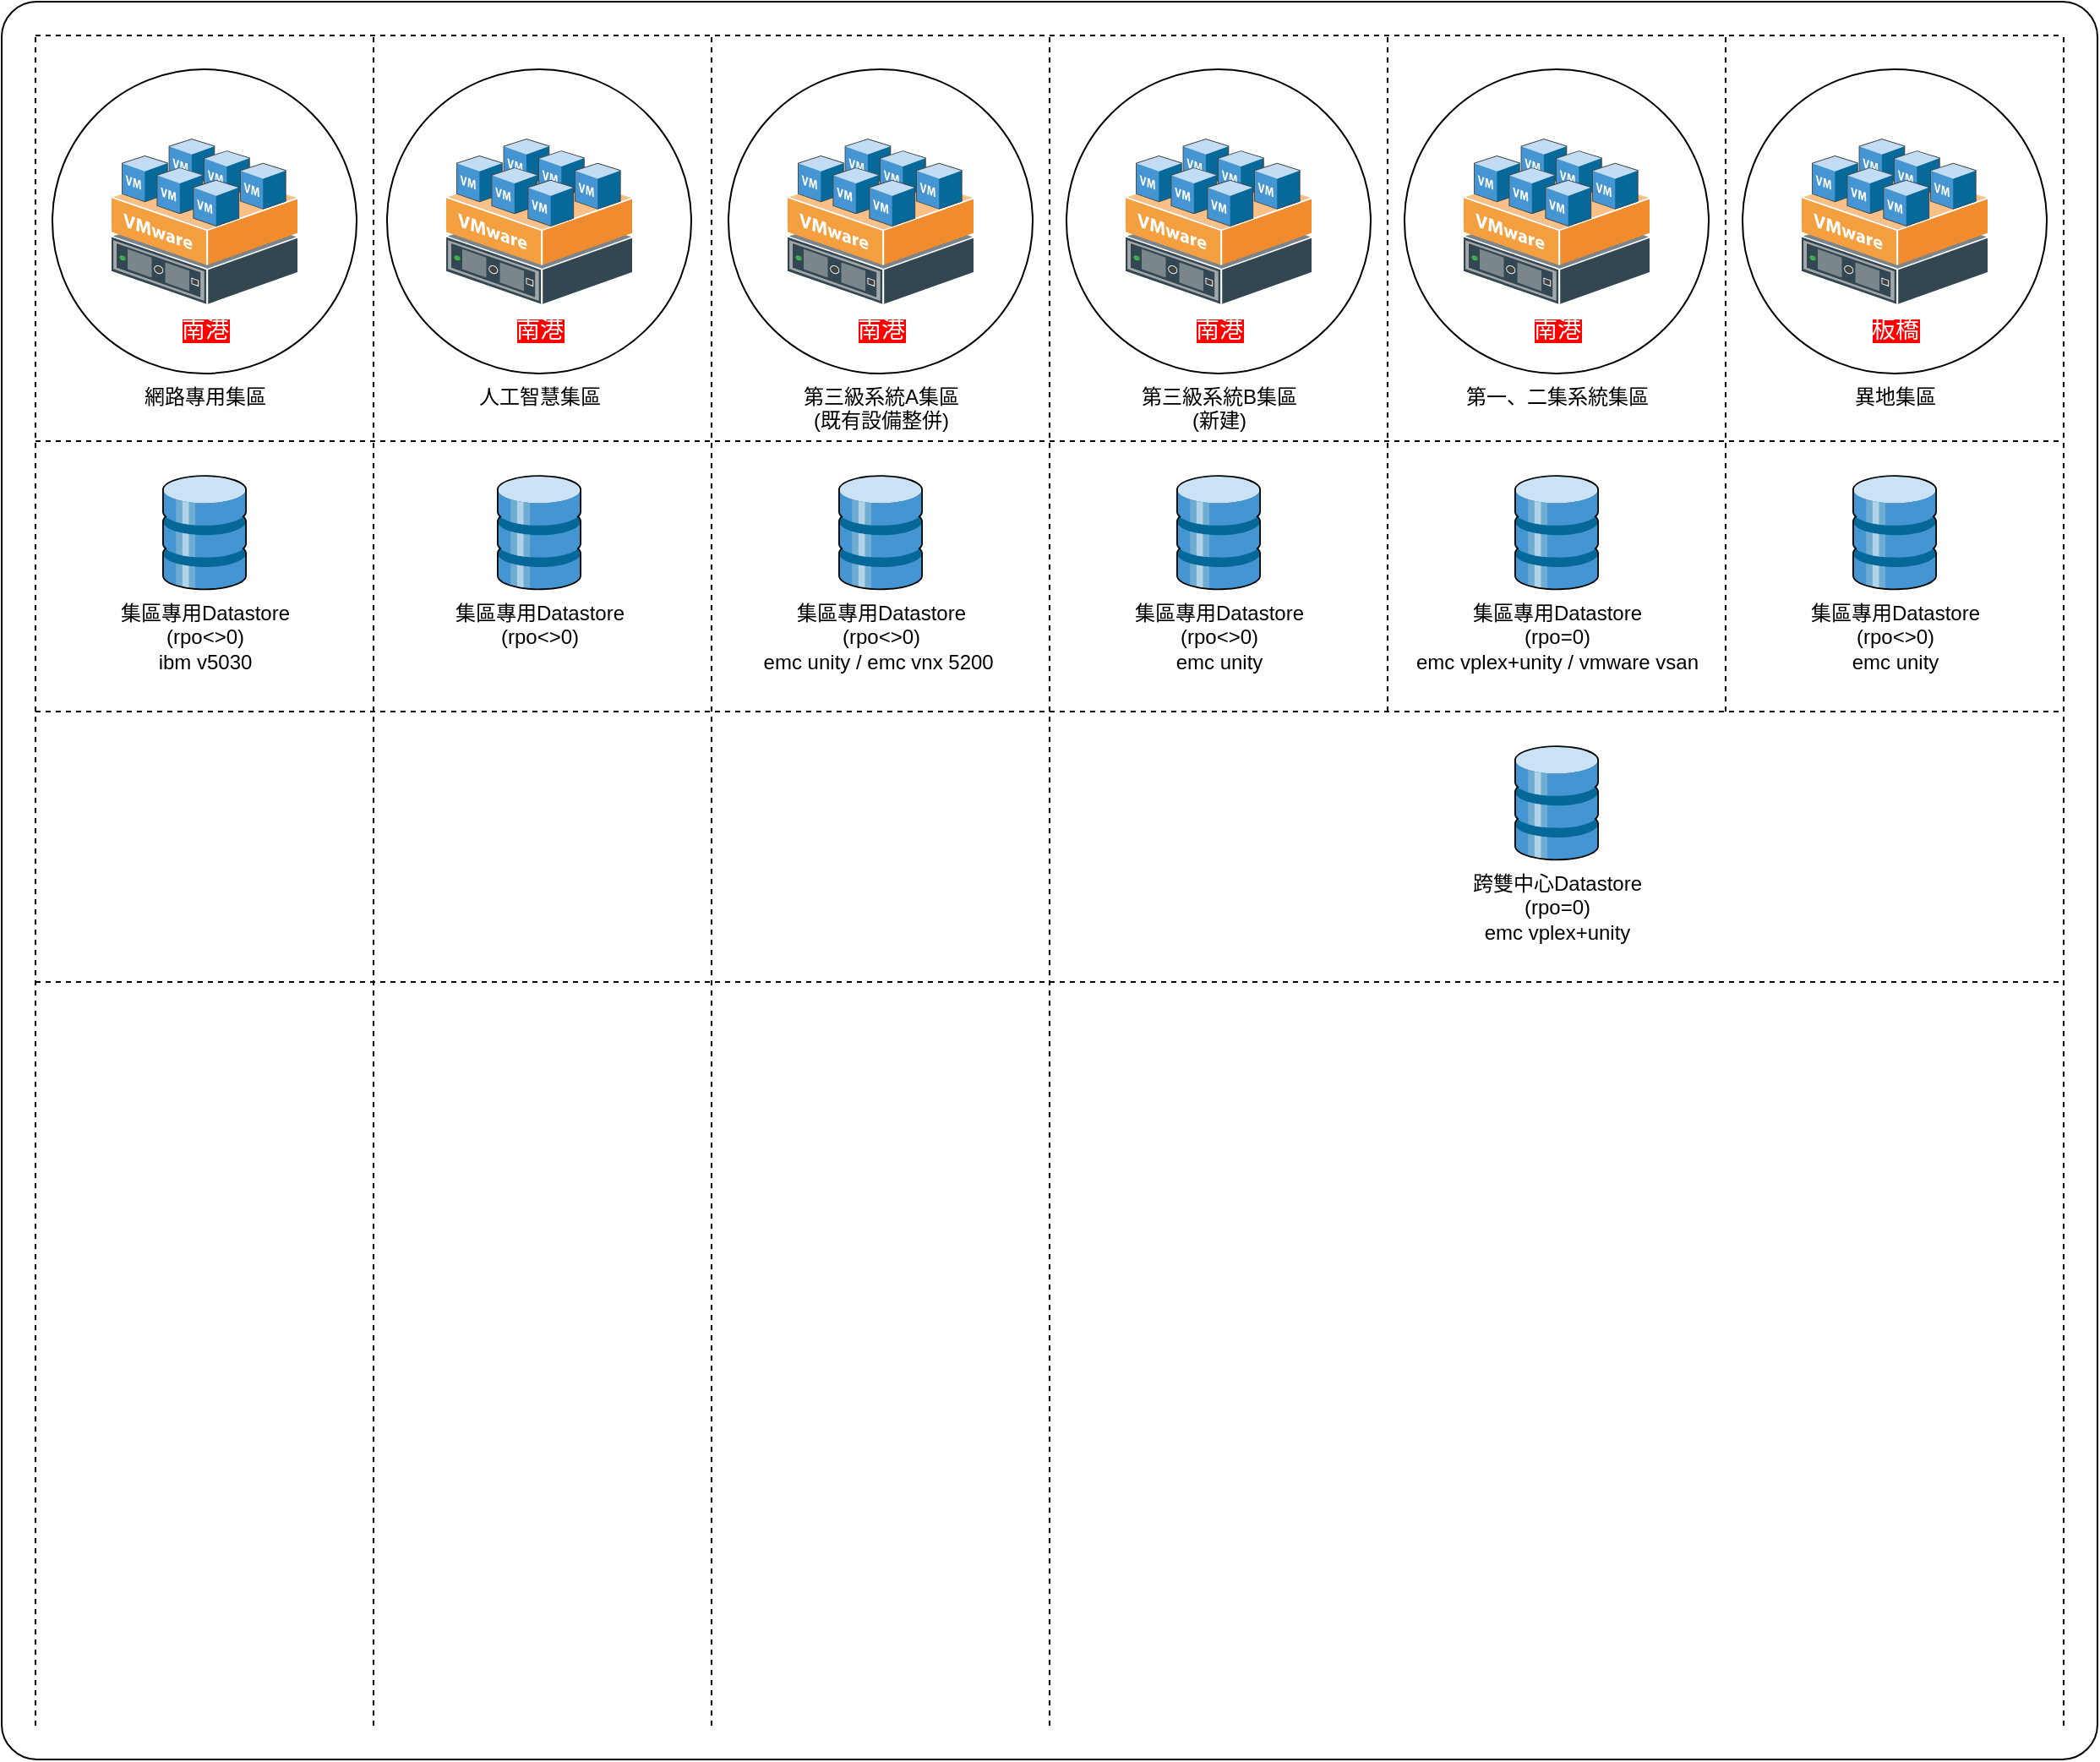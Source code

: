 <mxfile version="14.6.10" type="github" pages="2">
  <diagram id="eCjGNm2GLjPbMo6F0T3D" name="第 1 页">
    <mxGraphModel dx="2697" dy="1002" grid="1" gridSize="10" guides="1" tooltips="1" connect="1" arrows="1" fold="1" page="1" pageScale="1" pageWidth="1654" pageHeight="1169" math="0" shadow="0">
      <root>
        <mxCell id="0" />
        <mxCell id="1" parent="0" />
        <mxCell id="WAPY5PIzzvvR43ueYeDy-15" value="" style="rounded=1;whiteSpace=wrap;html=1;arcSize=2;" parent="1" vertex="1">
          <mxGeometry x="190" y="60" width="1240" height="1040" as="geometry" />
        </mxCell>
        <mxCell id="58mPNhmi3da9h_Qfzq5d-2" value="網路專用集區" style="verticalLabelPosition=bottom;verticalAlign=top;html=1;shape=mxgraph.flowchart.on-page_reference;flipH=1;" parent="1" vertex="1">
          <mxGeometry x="220" y="100.0" width="180" height="180" as="geometry" />
        </mxCell>
        <mxCell id="58mPNhmi3da9h_Qfzq5d-1" value="&lt;span style=&quot;background-color: rgb(255 , 0 , 0)&quot;&gt;&lt;font color=&quot;#ffffff&quot; style=&quot;font-size: 14px&quot;&gt;南港&lt;/font&gt;&lt;/span&gt;" style="shadow=0;dashed=0;html=1;labelPosition=center;verticalLabelPosition=bottom;verticalAlign=top;align=center;outlineConnect=0;shape=mxgraph.veeam.3d.vmware_host;" parent="1" vertex="1">
          <mxGeometry x="255" y="141.0" width="110" height="98" as="geometry" />
        </mxCell>
        <mxCell id="58mPNhmi3da9h_Qfzq5d-3" value="人工智慧集區" style="verticalLabelPosition=bottom;verticalAlign=top;html=1;shape=mxgraph.flowchart.on-page_reference;flipH=1;" parent="1" vertex="1">
          <mxGeometry x="418" y="100.0" width="180" height="180" as="geometry" />
        </mxCell>
        <mxCell id="58mPNhmi3da9h_Qfzq5d-4" value="第三級系統A集區&lt;br&gt;(既有設備整併)" style="verticalLabelPosition=bottom;verticalAlign=top;html=1;shape=mxgraph.flowchart.on-page_reference;flipH=1;" parent="1" vertex="1">
          <mxGeometry x="620" y="100.0" width="180" height="180" as="geometry" />
        </mxCell>
        <mxCell id="58mPNhmi3da9h_Qfzq5d-5" value="第三級系統B集區&lt;br&gt;(新建)" style="verticalLabelPosition=bottom;verticalAlign=top;html=1;shape=mxgraph.flowchart.on-page_reference;flipH=1;" parent="1" vertex="1">
          <mxGeometry x="820" y="100.0" width="180" height="180" as="geometry" />
        </mxCell>
        <mxCell id="58mPNhmi3da9h_Qfzq5d-6" value="第一、二集系統集區" style="verticalLabelPosition=bottom;verticalAlign=top;html=1;shape=mxgraph.flowchart.on-page_reference;flipH=1;" parent="1" vertex="1">
          <mxGeometry x="1020" y="100.0" width="180" height="180" as="geometry" />
        </mxCell>
        <mxCell id="58mPNhmi3da9h_Qfzq5d-7" value="異地集區" style="verticalLabelPosition=bottom;verticalAlign=top;html=1;shape=mxgraph.flowchart.on-page_reference;flipH=1;" parent="1" vertex="1">
          <mxGeometry x="1220" y="100.0" width="180" height="180" as="geometry" />
        </mxCell>
        <mxCell id="58mPNhmi3da9h_Qfzq5d-18" value="&lt;span style=&quot;color: rgb(255 , 255 , 255) ; background-color: rgb(255 , 0 , 0)&quot;&gt;&lt;font style=&quot;font-size: 14px&quot;&gt;南港&lt;/font&gt;&lt;/span&gt;" style="shadow=0;dashed=0;html=1;labelPosition=center;verticalLabelPosition=bottom;verticalAlign=top;align=center;outlineConnect=0;shape=mxgraph.veeam.3d.vmware_host;" parent="1" vertex="1">
          <mxGeometry x="453" y="141.0" width="110" height="98" as="geometry" />
        </mxCell>
        <mxCell id="58mPNhmi3da9h_Qfzq5d-19" value="&lt;span style=&quot;color: rgb(255 , 255 , 255) ; background-color: rgb(255 , 0 , 0)&quot;&gt;&lt;font style=&quot;font-size: 14px&quot;&gt;南港&lt;/font&gt;&lt;/span&gt;" style="shadow=0;dashed=0;html=1;labelPosition=center;verticalLabelPosition=bottom;verticalAlign=top;align=center;outlineConnect=0;shape=mxgraph.veeam.3d.vmware_host;" parent="1" vertex="1">
          <mxGeometry x="655" y="141.0" width="110" height="98" as="geometry" />
        </mxCell>
        <mxCell id="58mPNhmi3da9h_Qfzq5d-20" value="&lt;span style=&quot;color: rgb(255 , 255 , 255) ; background-color: rgb(255 , 0 , 0)&quot;&gt;&lt;font style=&quot;font-size: 14px&quot;&gt;南港&lt;/font&gt;&lt;/span&gt;" style="shadow=0;dashed=0;html=1;labelPosition=center;verticalLabelPosition=bottom;verticalAlign=top;align=center;outlineConnect=0;shape=mxgraph.veeam.3d.vmware_host;" parent="1" vertex="1">
          <mxGeometry x="855" y="141.0" width="110" height="98" as="geometry" />
        </mxCell>
        <mxCell id="58mPNhmi3da9h_Qfzq5d-21" value="&lt;span style=&quot;color: rgb(255 , 255 , 255) ; background-color: rgb(255 , 0 , 0)&quot;&gt;&lt;font style=&quot;font-size: 14px&quot;&gt;南港&lt;/font&gt;&lt;/span&gt;" style="shadow=0;dashed=0;html=1;labelPosition=center;verticalLabelPosition=bottom;verticalAlign=top;align=center;outlineConnect=0;shape=mxgraph.veeam.3d.vmware_host;" parent="1" vertex="1">
          <mxGeometry x="1055" y="141.0" width="110" height="98" as="geometry" />
        </mxCell>
        <mxCell id="58mPNhmi3da9h_Qfzq5d-22" value="&lt;span style=&quot;color: rgb(255 , 255 , 255) ; background-color: rgb(255 , 0 , 0)&quot;&gt;&lt;font style=&quot;font-size: 14px&quot;&gt;板橋&lt;/font&gt;&lt;/span&gt;" style="shadow=0;dashed=0;html=1;labelPosition=center;verticalLabelPosition=bottom;verticalAlign=top;align=center;outlineConnect=0;shape=mxgraph.veeam.3d.vmware_host;" parent="1" vertex="1">
          <mxGeometry x="1255" y="141.0" width="110" height="98" as="geometry" />
        </mxCell>
        <mxCell id="58mPNhmi3da9h_Qfzq5d-23" value="集區專用Datastore&lt;br&gt;(rpo&amp;lt;&amp;gt;0)&lt;br&gt;ibm v5030" style="shadow=0;dashed=0;html=1;labelPosition=center;verticalLabelPosition=bottom;verticalAlign=top;align=center;outlineConnect=0;shape=mxgraph.veeam.3d.datastore;aspect=fixed;" parent="1" vertex="1">
          <mxGeometry x="285" y="340" width="50" height="68.16" as="geometry" />
        </mxCell>
        <mxCell id="58mPNhmi3da9h_Qfzq5d-25" value="集區專用Datastore&lt;br&gt;(rpo&amp;lt;&amp;gt;0)" style="shadow=0;dashed=0;html=1;labelPosition=center;verticalLabelPosition=bottom;verticalAlign=top;align=center;outlineConnect=0;shape=mxgraph.veeam.3d.datastore;aspect=fixed;" parent="1" vertex="1">
          <mxGeometry x="483" y="340" width="50" height="68.16" as="geometry" />
        </mxCell>
        <mxCell id="58mPNhmi3da9h_Qfzq5d-26" value="集區專用Datastore&lt;br&gt;(rpo&amp;lt;&amp;gt;0)&lt;br&gt;emc unity / emc vnx 5200&amp;nbsp;" style="shadow=0;dashed=0;html=1;labelPosition=center;verticalLabelPosition=bottom;verticalAlign=top;align=center;outlineConnect=0;shape=mxgraph.veeam.3d.datastore;aspect=fixed;" parent="1" vertex="1">
          <mxGeometry x="685" y="340" width="50" height="68.16" as="geometry" />
        </mxCell>
        <mxCell id="58mPNhmi3da9h_Qfzq5d-27" value="集區專用Datastore&lt;br&gt;(rpo&amp;lt;&amp;gt;0)&lt;br&gt;emc unity" style="shadow=0;dashed=0;html=1;labelPosition=center;verticalLabelPosition=bottom;verticalAlign=top;align=center;outlineConnect=0;shape=mxgraph.veeam.3d.datastore;aspect=fixed;" parent="1" vertex="1">
          <mxGeometry x="885" y="340" width="50" height="68.16" as="geometry" />
        </mxCell>
        <mxCell id="58mPNhmi3da9h_Qfzq5d-28" value="集區專用Datastore&lt;br&gt;(rpo=0)&lt;br&gt;emc vplex+unity / vmware vsan" style="shadow=0;dashed=0;html=1;labelPosition=center;verticalLabelPosition=bottom;verticalAlign=top;align=center;outlineConnect=0;shape=mxgraph.veeam.3d.datastore;aspect=fixed;" parent="1" vertex="1">
          <mxGeometry x="1085" y="340" width="50" height="68.16" as="geometry" />
        </mxCell>
        <mxCell id="58mPNhmi3da9h_Qfzq5d-29" value="集區專用Datastore&lt;br&gt;(rpo&amp;lt;&amp;gt;0)&lt;br&gt;emc unity" style="shadow=0;dashed=0;html=1;labelPosition=center;verticalLabelPosition=bottom;verticalAlign=top;align=center;outlineConnect=0;shape=mxgraph.veeam.3d.datastore;aspect=fixed;" parent="1" vertex="1">
          <mxGeometry x="1285" y="340" width="50" height="68.16" as="geometry" />
        </mxCell>
        <mxCell id="58mPNhmi3da9h_Qfzq5d-36" value="跨雙中心Datastore&lt;br&gt;(rpo=0)&lt;br&gt;emc vplex+unity" style="shadow=0;dashed=0;html=1;labelPosition=center;verticalLabelPosition=bottom;verticalAlign=top;align=center;outlineConnect=0;shape=mxgraph.veeam.3d.datastore;aspect=fixed;" parent="1" vertex="1">
          <mxGeometry x="1085" y="500" width="50" height="68.16" as="geometry" />
        </mxCell>
        <mxCell id="WAPY5PIzzvvR43ueYeDy-1" value="" style="endArrow=none;dashed=1;html=1;" parent="1" edge="1">
          <mxGeometry width="50" height="50" relative="1" as="geometry">
            <mxPoint x="210" y="320" as="sourcePoint" />
            <mxPoint x="1410" y="320" as="targetPoint" />
          </mxGeometry>
        </mxCell>
        <mxCell id="WAPY5PIzzvvR43ueYeDy-2" value="" style="endArrow=none;dashed=1;html=1;" parent="1" edge="1">
          <mxGeometry width="50" height="50" relative="1" as="geometry">
            <mxPoint x="210" y="480" as="sourcePoint" />
            <mxPoint x="1410" y="480" as="targetPoint" />
          </mxGeometry>
        </mxCell>
        <mxCell id="WAPY5PIzzvvR43ueYeDy-4" value="" style="endArrow=none;dashed=1;html=1;" parent="1" edge="1">
          <mxGeometry width="50" height="50" relative="1" as="geometry">
            <mxPoint x="410" y="1080" as="sourcePoint" />
            <mxPoint x="410" y="80" as="targetPoint" />
          </mxGeometry>
        </mxCell>
        <mxCell id="WAPY5PIzzvvR43ueYeDy-5" value="" style="endArrow=none;dashed=1;html=1;" parent="1" edge="1">
          <mxGeometry width="50" height="50" relative="1" as="geometry">
            <mxPoint x="610" y="1080" as="sourcePoint" />
            <mxPoint x="610" y="80" as="targetPoint" />
          </mxGeometry>
        </mxCell>
        <mxCell id="WAPY5PIzzvvR43ueYeDy-6" value="" style="endArrow=none;dashed=1;html=1;" parent="1" edge="1">
          <mxGeometry width="50" height="50" relative="1" as="geometry">
            <mxPoint x="810" y="1080" as="sourcePoint" />
            <mxPoint x="810" y="80" as="targetPoint" />
          </mxGeometry>
        </mxCell>
        <mxCell id="WAPY5PIzzvvR43ueYeDy-7" value="" style="endArrow=none;dashed=1;html=1;" parent="1" edge="1">
          <mxGeometry width="50" height="50" relative="1" as="geometry">
            <mxPoint x="1010" y="480" as="sourcePoint" />
            <mxPoint x="1010" y="80" as="targetPoint" />
          </mxGeometry>
        </mxCell>
        <mxCell id="WAPY5PIzzvvR43ueYeDy-8" value="" style="endArrow=none;dashed=1;html=1;" parent="1" edge="1">
          <mxGeometry width="50" height="50" relative="1" as="geometry">
            <mxPoint x="1210" y="480" as="sourcePoint" />
            <mxPoint x="1210" y="80" as="targetPoint" />
          </mxGeometry>
        </mxCell>
        <mxCell id="WAPY5PIzzvvR43ueYeDy-9" value="" style="endArrow=none;dashed=1;html=1;" parent="1" edge="1">
          <mxGeometry width="50" height="50" relative="1" as="geometry">
            <mxPoint x="210" y="1080" as="sourcePoint" />
            <mxPoint x="210" y="80" as="targetPoint" />
          </mxGeometry>
        </mxCell>
        <mxCell id="WAPY5PIzzvvR43ueYeDy-10" value="" style="endArrow=none;dashed=1;html=1;" parent="1" edge="1">
          <mxGeometry width="50" height="50" relative="1" as="geometry">
            <mxPoint x="1410" y="1080" as="sourcePoint" />
            <mxPoint x="1410" y="80" as="targetPoint" />
          </mxGeometry>
        </mxCell>
        <mxCell id="WAPY5PIzzvvR43ueYeDy-11" value="" style="endArrow=none;dashed=1;html=1;" parent="1" edge="1">
          <mxGeometry width="50" height="50" relative="1" as="geometry">
            <mxPoint x="210" y="640" as="sourcePoint" />
            <mxPoint x="1410" y="640" as="targetPoint" />
          </mxGeometry>
        </mxCell>
        <mxCell id="WAPY5PIzzvvR43ueYeDy-12" value="" style="endArrow=none;dashed=1;html=1;" parent="1" edge="1">
          <mxGeometry width="50" height="50" relative="1" as="geometry">
            <mxPoint x="210" y="80" as="sourcePoint" />
            <mxPoint x="1410" y="80" as="targetPoint" />
          </mxGeometry>
        </mxCell>
      </root>
    </mxGraphModel>
  </diagram>
  <diagram id="y8TdleJtlPKRyH-Oja8K" name="第 2 页">
    <mxGraphModel dx="1541" dy="573" grid="1" gridSize="10" guides="1" tooltips="1" connect="1" arrows="1" fold="1" page="1" pageScale="1" pageWidth="1654" pageHeight="1169" math="0" shadow="0">
      <root>
        <mxCell id="g2-eiJZlZVtttxnz69Y9-0" />
        <mxCell id="g2-eiJZlZVtttxnz69Y9-1" parent="g2-eiJZlZVtttxnz69Y9-0" />
        <mxCell id="g2-eiJZlZVtttxnz69Y9-2" value="management console" style="text;html=1;resizable=0;autosize=1;align=left;verticalAlign=middle;points=[];fillColor=none;strokeColor=none;rounded=0;" parent="g2-eiJZlZVtttxnz69Y9-1" vertex="1">
          <mxGeometry x="167" y="210" width="130" height="20" as="geometry" />
        </mxCell>
        <mxCell id="g2-eiJZlZVtttxnz69Y9-3" value="data" style="text;html=1;resizable=0;autosize=1;align=left;verticalAlign=middle;points=[];fillColor=none;strokeColor=none;rounded=0;" parent="g2-eiJZlZVtttxnz69Y9-1" vertex="1">
          <mxGeometry x="167" y="230" width="40" height="20" as="geometry" />
        </mxCell>
        <mxCell id="g2-eiJZlZVtttxnz69Y9-4" value="ilo" style="text;html=1;resizable=0;autosize=1;align=left;verticalAlign=middle;points=[];fillColor=none;strokeColor=none;rounded=0;fontColor=#336600;" parent="g2-eiJZlZVtttxnz69Y9-1" vertex="1">
          <mxGeometry x="167" y="250" width="30" height="20" as="geometry" />
        </mxCell>
        <mxCell id="g2-eiJZlZVtttxnz69Y9-5" value="fiber channel" style="text;html=1;resizable=0;autosize=1;align=left;verticalAlign=middle;points=[];fillColor=none;strokeColor=none;rounded=0;fontColor=#FF0000;" parent="g2-eiJZlZVtttxnz69Y9-1" vertex="1">
          <mxGeometry x="168" y="270" width="80" height="20" as="geometry" />
        </mxCell>
        <mxCell id="g2-eiJZlZVtttxnz69Y9-6" value="" style="endArrow=none;dashed=1;html=1;strokeColor=#FF0000;" parent="g2-eiJZlZVtttxnz69Y9-1" edge="1">
          <mxGeometry width="50" height="50" relative="1" as="geometry">
            <mxPoint x="58" y="280" as="sourcePoint" />
            <mxPoint x="58" y="150" as="targetPoint" />
          </mxGeometry>
        </mxCell>
        <mxCell id="g2-eiJZlZVtttxnz69Y9-7" value="" style="endArrow=none;dashed=1;html=1;strokeColor=#FF0000;" parent="g2-eiJZlZVtttxnz69Y9-1" edge="1">
          <mxGeometry width="50" height="50" relative="1" as="geometry">
            <mxPoint x="68" y="280" as="sourcePoint" />
            <mxPoint x="68" y="150" as="targetPoint" />
          </mxGeometry>
        </mxCell>
        <mxCell id="g2-eiJZlZVtttxnz69Y9-8" value="" style="endArrow=none;dashed=1;html=1;strokeColor=#336600;" parent="g2-eiJZlZVtttxnz69Y9-1" edge="1">
          <mxGeometry width="50" height="50" relative="1" as="geometry">
            <mxPoint x="78" y="260" as="sourcePoint" />
            <mxPoint x="78" y="130" as="targetPoint" />
          </mxGeometry>
        </mxCell>
        <mxCell id="g2-eiJZlZVtttxnz69Y9-9" value="" style="endArrow=none;dashed=1;html=1;strokeColor=#0066CC;" parent="g2-eiJZlZVtttxnz69Y9-1" edge="1">
          <mxGeometry width="50" height="50" relative="1" as="geometry">
            <mxPoint x="88" y="240" as="sourcePoint" />
            <mxPoint x="88" y="110" as="targetPoint" />
          </mxGeometry>
        </mxCell>
        <mxCell id="g2-eiJZlZVtttxnz69Y9-10" value="" style="endArrow=none;dashed=1;html=1;strokeColor=#0066CC;" parent="g2-eiJZlZVtttxnz69Y9-1" edge="1">
          <mxGeometry width="50" height="50" relative="1" as="geometry">
            <mxPoint x="98" y="240" as="sourcePoint" />
            <mxPoint x="98" y="110" as="targetPoint" />
          </mxGeometry>
        </mxCell>
        <mxCell id="g2-eiJZlZVtttxnz69Y9-11" value="" style="endArrow=none;dashed=1;html=1;strokeColor=#0066CC;" parent="g2-eiJZlZVtttxnz69Y9-1" edge="1">
          <mxGeometry width="50" height="50" relative="1" as="geometry">
            <mxPoint x="108" y="240" as="sourcePoint" />
            <mxPoint x="108" y="110" as="targetPoint" />
          </mxGeometry>
        </mxCell>
        <mxCell id="g2-eiJZlZVtttxnz69Y9-12" value="" style="endArrow=none;dashed=1;html=1;strokeColor=#0066CC;" parent="g2-eiJZlZVtttxnz69Y9-1" edge="1">
          <mxGeometry width="50" height="50" relative="1" as="geometry">
            <mxPoint x="118" y="240" as="sourcePoint" />
            <mxPoint x="118" y="110" as="targetPoint" />
          </mxGeometry>
        </mxCell>
        <mxCell id="g2-eiJZlZVtttxnz69Y9-13" value="" style="group" parent="g2-eiJZlZVtttxnz69Y9-1" vertex="1" connectable="0">
          <mxGeometry x="40" y="220" width="109" height="60" as="geometry" />
        </mxCell>
        <mxCell id="g2-eiJZlZVtttxnz69Y9-14" value="" style="endArrow=none;html=1;" parent="g2-eiJZlZVtttxnz69Y9-13" edge="1">
          <mxGeometry width="50" height="50" relative="1" as="geometry">
            <mxPoint as="sourcePoint" />
            <mxPoint x="109.0" as="targetPoint" />
          </mxGeometry>
        </mxCell>
        <mxCell id="g2-eiJZlZVtttxnz69Y9-15" value="" style="endArrow=none;html=1;strokeColor=#0066CC;" parent="g2-eiJZlZVtttxnz69Y9-13" edge="1">
          <mxGeometry width="50" height="50" relative="1" as="geometry">
            <mxPoint y="20" as="sourcePoint" />
            <mxPoint x="109.0" y="20" as="targetPoint" />
          </mxGeometry>
        </mxCell>
        <mxCell id="g2-eiJZlZVtttxnz69Y9-16" value="" style="endArrow=none;html=1;strokeColor=#336600;" parent="g2-eiJZlZVtttxnz69Y9-13" edge="1">
          <mxGeometry width="50" height="50" relative="1" as="geometry">
            <mxPoint y="40" as="sourcePoint" />
            <mxPoint x="109.0" y="40" as="targetPoint" />
          </mxGeometry>
        </mxCell>
        <mxCell id="g2-eiJZlZVtttxnz69Y9-17" value="" style="endArrow=none;html=1;strokeColor=#FF0000;" parent="g2-eiJZlZVtttxnz69Y9-13" edge="1">
          <mxGeometry width="50" height="50" relative="1" as="geometry">
            <mxPoint y="60" as="sourcePoint" />
            <mxPoint x="109.0" y="60" as="targetPoint" />
          </mxGeometry>
        </mxCell>
        <mxCell id="g2-eiJZlZVtttxnz69Y9-18" value="" style="endArrow=none;dashed=1;html=1;strokeColor=#FF8000;" parent="g2-eiJZlZVtttxnz69Y9-1" edge="1">
          <mxGeometry width="50" height="50" relative="1" as="geometry">
            <mxPoint x="128" y="220" as="sourcePoint" />
            <mxPoint x="128" y="90" as="targetPoint" />
          </mxGeometry>
        </mxCell>
        <mxCell id="g2-eiJZlZVtttxnz69Y9-19" value="" style="endArrow=none;dashed=1;html=1;strokeColor=#FF8000;" parent="g2-eiJZlZVtttxnz69Y9-1" edge="1">
          <mxGeometry width="50" height="50" relative="1" as="geometry">
            <mxPoint x="138" y="220" as="sourcePoint" />
            <mxPoint x="138" y="90" as="targetPoint" />
          </mxGeometry>
        </mxCell>
        <mxCell id="g2-eiJZlZVtttxnz69Y9-20" value="" style="shadow=0;dashed=0;html=1;labelPosition=center;verticalLabelPosition=bottom;verticalAlign=top;align=center;outlineConnect=0;shape=mxgraph.veeam.3d.esx_esxi;aspect=fixed;" parent="g2-eiJZlZVtttxnz69Y9-1" vertex="1">
          <mxGeometry x="48.46" y="40" width="102.32" height="140" as="geometry" />
        </mxCell>
        <mxCell id="ZKXLGBpWmhtrfqsXS5p7-2" value="" style="shadow=0;dashed=0;html=1;labelPosition=center;verticalLabelPosition=bottom;verticalAlign=top;align=center;outlineConnect=0;shape=mxgraph.veeam.3d.vmware_host;aspect=fixed;" parent="g2-eiJZlZVtttxnz69Y9-1" vertex="1">
          <mxGeometry x="671.54" y="582.5" width="134.7" height="120" as="geometry" />
        </mxCell>
        <mxCell id="ZKXLGBpWmhtrfqsXS5p7-4" value="" style="shadow=0;dashed=0;html=1;labelPosition=center;verticalLabelPosition=bottom;verticalAlign=top;align=center;outlineConnect=0;shape=mxgraph.veeam.3d.network_card;" parent="g2-eiJZlZVtttxnz69Y9-1" vertex="1">
          <mxGeometry x="331.38" y="598.5" width="38" height="40" as="geometry" />
        </mxCell>
        <mxCell id="ZKXLGBpWmhtrfqsXS5p7-22" value="" style="shadow=0;dashed=0;html=1;labelPosition=center;verticalLabelPosition=bottom;verticalAlign=top;align=center;outlineConnect=0;shape=mxgraph.veeam.3d.network_card;" parent="g2-eiJZlZVtttxnz69Y9-1" vertex="1">
          <mxGeometry x="331.38" y="558.5" width="38" height="40" as="geometry" />
        </mxCell>
        <mxCell id="ZKXLGBpWmhtrfqsXS5p7-33" value="" style="shadow=0;dashed=0;html=1;labelPosition=center;verticalLabelPosition=bottom;verticalAlign=top;align=center;outlineConnect=0;shape=mxgraph.veeam.3d.network_card;" parent="g2-eiJZlZVtttxnz69Y9-1" vertex="1">
          <mxGeometry x="331.38" y="726.5" width="38" height="40" as="geometry" />
        </mxCell>
        <mxCell id="ZKXLGBpWmhtrfqsXS5p7-36" value="" style="shadow=0;dashed=0;html=1;labelPosition=center;verticalLabelPosition=bottom;verticalAlign=top;align=center;outlineConnect=0;shape=mxgraph.veeam.3d.network_card;" parent="g2-eiJZlZVtttxnz69Y9-1" vertex="1">
          <mxGeometry x="331.38" y="686.5" width="38" height="40" as="geometry" />
        </mxCell>
        <mxCell id="rldEldRAc6CjuJPPCe8D-0" value="1gb switch - 1" style="text;html=1;resizable=0;autosize=1;align=center;verticalAlign=middle;points=[];fillColor=none;strokeColor=none;rounded=0;" vertex="1" parent="g2-eiJZlZVtttxnz69Y9-1">
          <mxGeometry x="76" y="569.5" width="90" height="20" as="geometry" />
        </mxCell>
        <mxCell id="rldEldRAc6CjuJPPCe8D-1" value="1gb switch - 2" style="text;html=1;resizable=0;autosize=1;align=center;verticalAlign=middle;points=[];fillColor=none;strokeColor=none;rounded=0;" vertex="1" parent="g2-eiJZlZVtttxnz69Y9-1">
          <mxGeometry x="76" y="608.5" width="90" height="20" as="geometry" />
        </mxCell>
        <mxCell id="rldEldRAc6CjuJPPCe8D-2" value="10gb switch - 1" style="text;html=1;resizable=0;autosize=1;align=center;verticalAlign=middle;points=[];fillColor=none;strokeColor=none;rounded=0;" vertex="1" parent="g2-eiJZlZVtttxnz69Y9-1">
          <mxGeometry x="76" y="696.5" width="100" height="20" as="geometry" />
        </mxCell>
        <mxCell id="rldEldRAc6CjuJPPCe8D-3" value="10gb switch - 2" style="text;html=1;resizable=0;autosize=1;align=center;verticalAlign=middle;points=[];fillColor=none;strokeColor=none;rounded=0;" vertex="1" parent="g2-eiJZlZVtttxnz69Y9-1">
          <mxGeometry x="76" y="735.5" width="100" height="20" as="geometry" />
        </mxCell>
        <mxCell id="rldEldRAc6CjuJPPCe8D-6" value="" style="shadow=0;dashed=0;html=1;labelPosition=center;verticalLabelPosition=bottom;verticalAlign=top;align=center;outlineConnect=0;shape=mxgraph.veeam.3d.vmware_host;aspect=fixed;" vertex="1" parent="g2-eiJZlZVtttxnz69Y9-1">
          <mxGeometry x="741.54" y="606.5" width="134.7" height="120" as="geometry" />
        </mxCell>
        <mxCell id="rldEldRAc6CjuJPPCe8D-7" value="" style="shadow=0;dashed=0;html=1;labelPosition=center;verticalLabelPosition=bottom;verticalAlign=top;align=center;outlineConnect=0;shape=mxgraph.veeam.3d.vmware_host;aspect=fixed;" vertex="1" parent="g2-eiJZlZVtttxnz69Y9-1">
          <mxGeometry x="811.54" y="631.5" width="134.7" height="120" as="geometry" />
        </mxCell>
        <mxCell id="rldEldRAc6CjuJPPCe8D-18" value="" style="shadow=0;dashed=0;html=1;labelPosition=center;verticalLabelPosition=bottom;verticalAlign=top;align=center;outlineConnect=0;shape=mxgraph.veeam.3d.network_card;" vertex="1" parent="g2-eiJZlZVtttxnz69Y9-1">
          <mxGeometry x="330.38" y="862" width="38" height="40" as="geometry" />
        </mxCell>
        <mxCell id="rldEldRAc6CjuJPPCe8D-20" value="" style="shadow=0;dashed=0;html=1;labelPosition=center;verticalLabelPosition=bottom;verticalAlign=top;align=center;outlineConnect=0;shape=mxgraph.veeam.3d.network_card;" vertex="1" parent="g2-eiJZlZVtttxnz69Y9-1">
          <mxGeometry x="330.38" y="822" width="38" height="40" as="geometry" />
        </mxCell>
        <mxCell id="rldEldRAc6CjuJPPCe8D-29" value="" style="endArrow=none;html=1;strokeColor=#FF0000;" edge="1" parent="g2-eiJZlZVtttxnz69Y9-1">
          <mxGeometry width="50" height="50" relative="1" as="geometry">
            <mxPoint x="188.46" y="842" as="sourcePoint" />
            <mxPoint x="154.96" y="841.5" as="targetPoint" />
          </mxGeometry>
        </mxCell>
        <mxCell id="rldEldRAc6CjuJPPCe8D-30" value="" style="endArrow=none;html=1;strokeColor=#FF0000;" edge="1" parent="g2-eiJZlZVtttxnz69Y9-1">
          <mxGeometry width="50" height="50" relative="1" as="geometry">
            <mxPoint x="188.46" y="880.16" as="sourcePoint" />
            <mxPoint x="154.96" y="879.66" as="targetPoint" />
          </mxGeometry>
        </mxCell>
        <mxCell id="rldEldRAc6CjuJPPCe8D-4" value="" style="shadow=0;dashed=0;html=1;labelPosition=center;verticalLabelPosition=bottom;verticalAlign=top;align=center;outlineConnect=0;shape=mxgraph.veeam.3d.physical_storage;" vertex="1" parent="g2-eiJZlZVtttxnz69Y9-1">
          <mxGeometry x="48.46" y="849" width="108" height="60" as="geometry" />
        </mxCell>
        <mxCell id="rldEldRAc6CjuJPPCe8D-5" value="" style="shadow=0;dashed=0;html=1;labelPosition=center;verticalLabelPosition=bottom;verticalAlign=top;align=center;outlineConnect=0;shape=mxgraph.veeam.3d.physical_storage;" vertex="1" parent="g2-eiJZlZVtttxnz69Y9-1">
          <mxGeometry x="48.46" y="810" width="108" height="60" as="geometry" />
        </mxCell>
        <mxCell id="rldEldRAc6CjuJPPCe8D-31" value="" style="endArrow=none;html=1;strokeColor=#FF0000;" edge="1" parent="g2-eiJZlZVtttxnz69Y9-1">
          <mxGeometry width="50" height="50" relative="1" as="geometry">
            <mxPoint x="188.46" y="880" as="sourcePoint" />
            <mxPoint x="156.46" y="843" as="targetPoint" />
          </mxGeometry>
        </mxCell>
        <mxCell id="rldEldRAc6CjuJPPCe8D-32" value="" style="endArrow=none;html=1;strokeColor=#FF0000;" edge="1" parent="g2-eiJZlZVtttxnz69Y9-1">
          <mxGeometry width="50" height="50" relative="1" as="geometry">
            <mxPoint x="188.46" y="843" as="sourcePoint" />
            <mxPoint x="156.46" y="880" as="targetPoint" />
          </mxGeometry>
        </mxCell>
        <mxCell id="rldEldRAc6CjuJPPCe8D-38" value="" style="endArrow=none;html=1;strokeColor=#FF0000;" edge="1" parent="g2-eiJZlZVtttxnz69Y9-1">
          <mxGeometry width="50" height="50" relative="1" as="geometry">
            <mxPoint x="330.5" y="841.5" as="sourcePoint" />
            <mxPoint x="297" y="841" as="targetPoint" />
          </mxGeometry>
        </mxCell>
        <mxCell id="rldEldRAc6CjuJPPCe8D-39" value="" style="endArrow=none;html=1;strokeColor=#FF0000;" edge="1" parent="g2-eiJZlZVtttxnz69Y9-1">
          <mxGeometry width="50" height="50" relative="1" as="geometry">
            <mxPoint x="330.5" y="879.66" as="sourcePoint" />
            <mxPoint x="297.0" y="879.16" as="targetPoint" />
          </mxGeometry>
        </mxCell>
        <mxCell id="rldEldRAc6CjuJPPCe8D-40" value="" style="endArrow=none;html=1;strokeColor=#FF0000;" edge="1" parent="g2-eiJZlZVtttxnz69Y9-1">
          <mxGeometry width="50" height="50" relative="1" as="geometry">
            <mxPoint x="330.5" y="879.5" as="sourcePoint" />
            <mxPoint x="298.5" y="842.5" as="targetPoint" />
          </mxGeometry>
        </mxCell>
        <mxCell id="rldEldRAc6CjuJPPCe8D-41" value="" style="endArrow=none;html=1;strokeColor=#FF0000;" edge="1" parent="g2-eiJZlZVtttxnz69Y9-1">
          <mxGeometry width="50" height="50" relative="1" as="geometry">
            <mxPoint x="330.5" y="842.5" as="sourcePoint" />
            <mxPoint x="298.5" y="879.5" as="targetPoint" />
          </mxGeometry>
        </mxCell>
        <mxCell id="rldEldRAc6CjuJPPCe8D-42" value="" style="endArrow=none;html=1;strokeColor=#009900;" edge="1" parent="g2-eiJZlZVtttxnz69Y9-1">
          <mxGeometry width="50" height="50" relative="1" as="geometry">
            <mxPoint x="331.5" y="709" as="sourcePoint" />
            <mxPoint x="298" y="708.5" as="targetPoint" />
          </mxGeometry>
        </mxCell>
        <mxCell id="rldEldRAc6CjuJPPCe8D-43" value="" style="endArrow=none;html=1;strokeColor=#009900;" edge="1" parent="g2-eiJZlZVtttxnz69Y9-1">
          <mxGeometry width="50" height="50" relative="1" as="geometry">
            <mxPoint x="331.5" y="747.16" as="sourcePoint" />
            <mxPoint x="298.0" y="746.66" as="targetPoint" />
          </mxGeometry>
        </mxCell>
        <mxCell id="rldEldRAc6CjuJPPCe8D-44" value="" style="endArrow=none;html=1;strokeColor=#0000CC;" edge="1" parent="g2-eiJZlZVtttxnz69Y9-1">
          <mxGeometry width="50" height="50" relative="1" as="geometry">
            <mxPoint x="331.5" y="747" as="sourcePoint" />
            <mxPoint x="299.5" y="710" as="targetPoint" />
          </mxGeometry>
        </mxCell>
        <mxCell id="rldEldRAc6CjuJPPCe8D-45" value="" style="endArrow=none;html=1;strokeColor=#0000CC;" edge="1" parent="g2-eiJZlZVtttxnz69Y9-1">
          <mxGeometry width="50" height="50" relative="1" as="geometry">
            <mxPoint x="331.5" y="710" as="sourcePoint" />
            <mxPoint x="299.5" y="747" as="targetPoint" />
          </mxGeometry>
        </mxCell>
        <mxCell id="rldEldRAc6CjuJPPCe8D-46" value="" style="endArrow=none;html=1;" edge="1" parent="g2-eiJZlZVtttxnz69Y9-1">
          <mxGeometry width="50" height="50" relative="1" as="geometry">
            <mxPoint x="330.38" y="580.5" as="sourcePoint" />
            <mxPoint x="296.88" y="580" as="targetPoint" />
          </mxGeometry>
        </mxCell>
        <mxCell id="rldEldRAc6CjuJPPCe8D-47" value="" style="endArrow=none;html=1;" edge="1" parent="g2-eiJZlZVtttxnz69Y9-1">
          <mxGeometry width="50" height="50" relative="1" as="geometry">
            <mxPoint x="330.38" y="618.66" as="sourcePoint" />
            <mxPoint x="296.88" y="618.16" as="targetPoint" />
          </mxGeometry>
        </mxCell>
        <mxCell id="rldEldRAc6CjuJPPCe8D-21" value="" style="shadow=0;dashed=0;html=1;labelPosition=center;verticalLabelPosition=bottom;verticalAlign=top;align=center;outlineConnect=0;shape=mxgraph.veeam.3d.switch;" vertex="1" parent="g2-eiJZlZVtttxnz69Y9-1">
          <mxGeometry x="188.0" y="853" width="110" height="58" as="geometry" />
        </mxCell>
        <mxCell id="rldEldRAc6CjuJPPCe8D-22" value="" style="shadow=0;dashed=0;html=1;labelPosition=center;verticalLabelPosition=bottom;verticalAlign=top;align=center;outlineConnect=0;shape=mxgraph.veeam.3d.switch;" vertex="1" parent="g2-eiJZlZVtttxnz69Y9-1">
          <mxGeometry x="188.0" y="813" width="110" height="58" as="geometry" />
        </mxCell>
        <mxCell id="ZKXLGBpWmhtrfqsXS5p7-31" value="" style="shadow=0;dashed=0;html=1;labelPosition=center;verticalLabelPosition=bottom;verticalAlign=top;align=center;outlineConnect=0;shape=mxgraph.veeam.3d.switch;" parent="g2-eiJZlZVtttxnz69Y9-1" vertex="1">
          <mxGeometry x="188" y="717.5" width="110" height="58" as="geometry" />
        </mxCell>
        <mxCell id="ZKXLGBpWmhtrfqsXS5p7-34" value="" style="shadow=0;dashed=0;html=1;labelPosition=center;verticalLabelPosition=bottom;verticalAlign=top;align=center;outlineConnect=0;shape=mxgraph.veeam.3d.switch;" parent="g2-eiJZlZVtttxnz69Y9-1" vertex="1">
          <mxGeometry x="188" y="677.5" width="110" height="58" as="geometry" />
        </mxCell>
        <mxCell id="ZKXLGBpWmhtrfqsXS5p7-13" value="" style="shadow=0;dashed=0;html=1;labelPosition=center;verticalLabelPosition=bottom;verticalAlign=top;align=center;outlineConnect=0;shape=mxgraph.veeam.3d.switch;" parent="g2-eiJZlZVtttxnz69Y9-1" vertex="1">
          <mxGeometry x="188" y="589.5" width="110" height="58" as="geometry" />
        </mxCell>
        <mxCell id="ZKXLGBpWmhtrfqsXS5p7-20" value="" style="shadow=0;dashed=0;html=1;labelPosition=center;verticalLabelPosition=bottom;verticalAlign=top;align=center;outlineConnect=0;shape=mxgraph.veeam.3d.switch;" parent="g2-eiJZlZVtttxnz69Y9-1" vertex="1">
          <mxGeometry x="188" y="549.5" width="110" height="58" as="geometry" />
        </mxCell>
      </root>
    </mxGraphModel>
  </diagram>
</mxfile>
